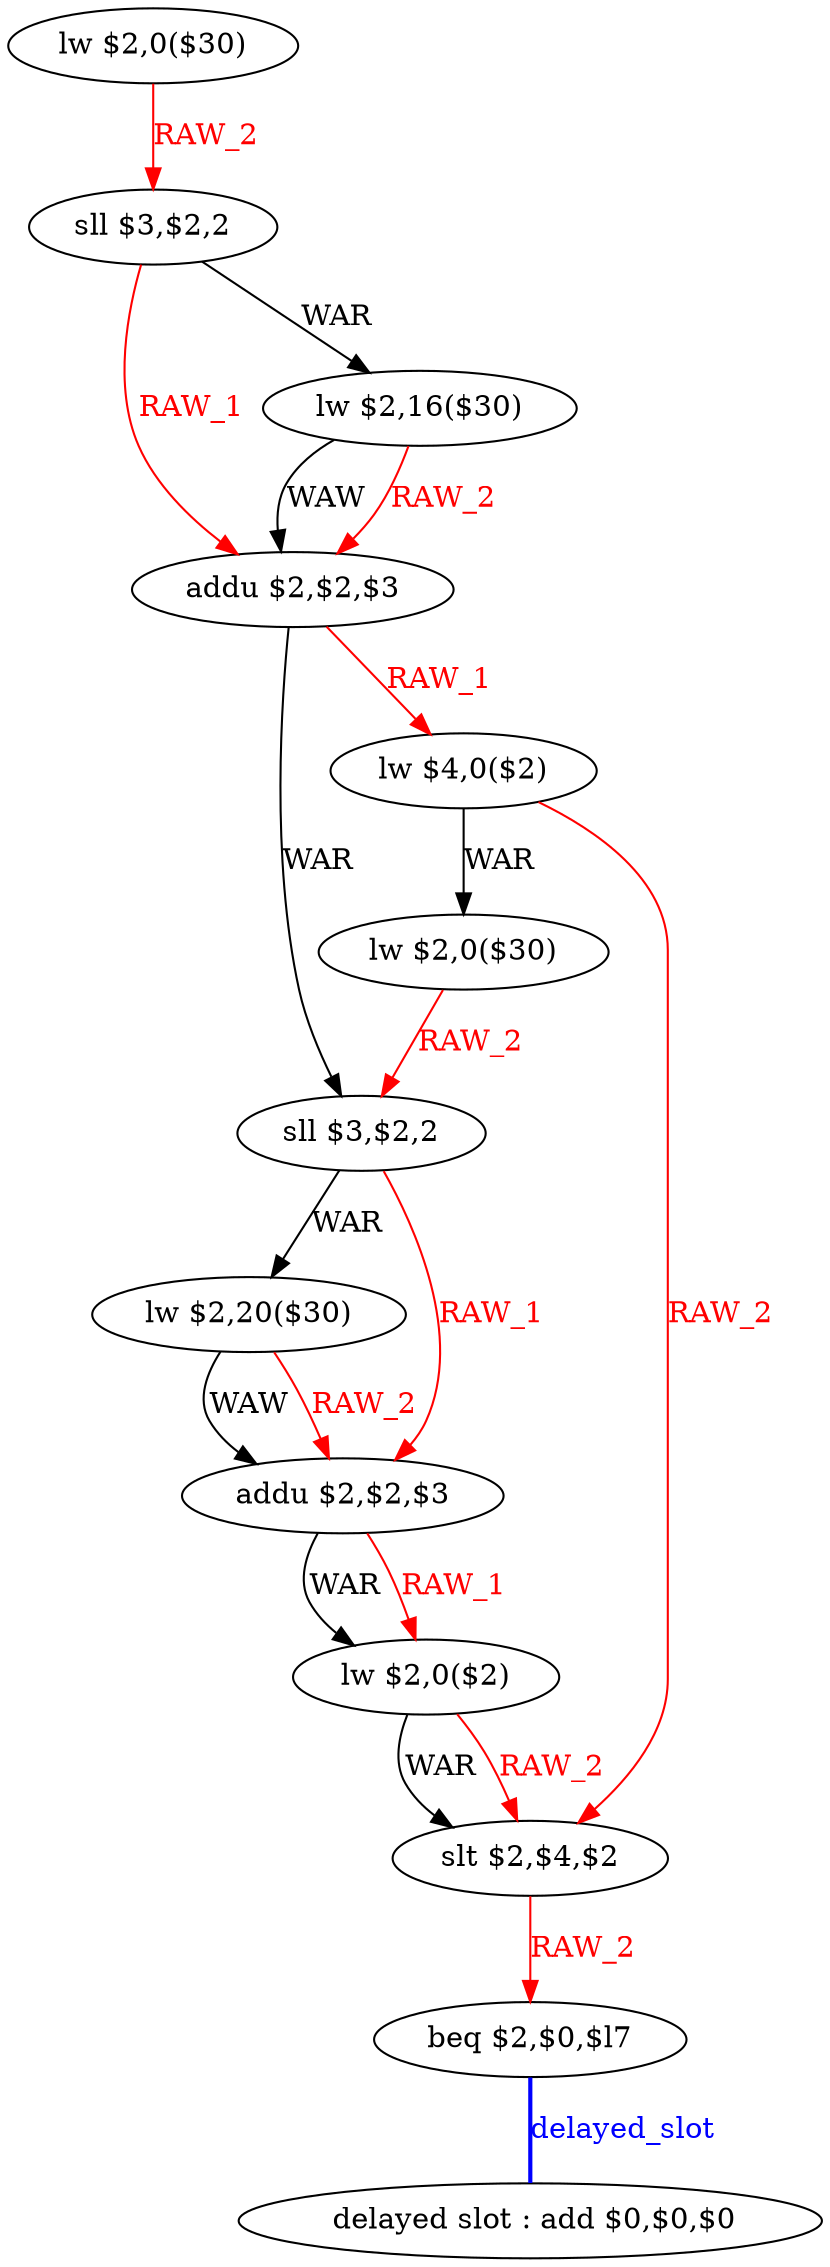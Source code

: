 digraph G1 {
node [shape = ellipse];
i12 [label = " delayed slot : add $0,$0,$0"] ;
i11 ->  i12 [style = bold, dir= none, fontcolor = blue, color = blue, label= "delayed_slot"];
i11 [label = "beq $2,$0,$l7"] ;
i0 [label = "lw $2,0($30)"] ;
i0 ->  i1 [color = red, fontcolor = red, label= "RAW_2"];
i1 [label = "sll $3,$2,2"] ;
i1 ->  i3 [color = red, fontcolor = red, label= "RAW_1"];
i1 ->  i2 [label= "WAR"];
i3 [label = "addu $2,$2,$3"] ;
i3 ->  i6 [label= "WAR"];
i3 ->  i4 [color = red, fontcolor = red, label= "RAW_1"];
i6 [label = "sll $3,$2,2"] ;
i6 ->  i8 [color = red, fontcolor = red, label= "RAW_1"];
i6 ->  i7 [label= "WAR"];
i8 [label = "addu $2,$2,$3"] ;
i8 ->  i9 [color = red, fontcolor = red, label= "RAW_1"];
i8 ->  i9 [label= "WAR"];
i9 [label = "lw $2,0($2)"] ;
i9 ->  i10 [color = red, fontcolor = red, label= "RAW_2"];
i9 ->  i10 [label= "WAR"];
i10 [label = "slt $2,$4,$2"] ;
i10 ->  i11 [color = red, fontcolor = red, label= "RAW_2"];
i7 [label = "lw $2,20($30)"] ;
i7 ->  i8 [color = red, fontcolor = red, label= "RAW_2"];
i7 ->  i8 [label= "WAW"];
i4 [label = "lw $4,0($2)"] ;
i4 ->  i10 [color = red, fontcolor = red, label= "RAW_2"];
i4 ->  i5 [label= "WAR"];
i5 [label = "lw $2,0($30)"] ;
i5 ->  i6 [color = red, fontcolor = red, label= "RAW_2"];
i2 [label = "lw $2,16($30)"] ;
i2 ->  i3 [color = red, fontcolor = red, label= "RAW_2"];
i2 ->  i3 [label= "WAW"];
}
